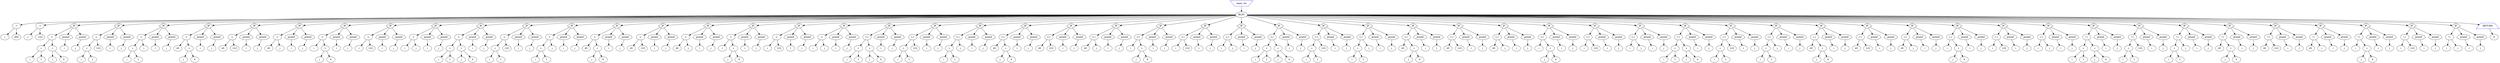digraph G {
node_0 [label="main, int"shape=invtrapezium color=blue];
node_0 -> node_1;
node_1 [label="BLOC"];
node_1 -> node_2;
node_2 [label=":="];
node_2 -> node_3;
node_3 [label="i"];
node_2 -> node_4;
node_4 [label="450"];
node_1 -> node_5;
node_5 [label=":="];
node_5 -> node_6;
node_6 [label="j"];
node_5 -> node_7;
node_7 [label="-123"];
node_1 -> node_8;
node_8 [label="IF"shape=diamond];
node_8 -> node_9;
node_9 [label="<"];
node_9 -> node_10;
node_10 [label="+"];
node_10 -> node_11;
node_11 [label="i"];
node_10 -> node_12;
node_12 [label="1"];
node_9 -> node_13;
node_13 [label="+"];
node_13 -> node_14;
node_14 [label="j"];
node_13 -> node_15;
node_15 [label="0"];
node_8 -> node_16;
node_16 [label="printd"shape=septagon];
node_16 -> node_17;
node_17 [label="i"];
node_8 -> node_18;
node_18 [label="printd"shape=septagon];
node_18 -> node_19;
node_19 [label="j"];
node_1 -> node_20;
node_20 [label="IF"shape=diamond];
node_20 -> node_21;
node_21 [label="<"];
node_21 -> node_22;
node_22 [label="+"];
node_22 -> node_23;
node_23 [label="i"];
node_22 -> node_24;
node_24 [label="1"];
node_21 -> node_25;
node_25 [label="123"];
node_20 -> node_26;
node_26 [label="printd"shape=septagon];
node_26 -> node_27;
node_27 [label="i"];
node_20 -> node_28;
node_28 [label="printd"shape=septagon];
node_28 -> node_29;
node_29 [label="j"];
node_1 -> node_30;
node_30 [label="IF"shape=diamond];
node_30 -> node_31;
node_31 [label="<"];
node_31 -> node_32;
node_32 [label="+"];
node_32 -> node_33;
node_33 [label="i"];
node_32 -> node_34;
node_34 [label="1"];
node_31 -> node_35;
node_35 [label="j"];
node_30 -> node_36;
node_36 [label="printd"shape=septagon];
node_36 -> node_37;
node_37 [label="i"];
node_30 -> node_38;
node_38 [label="printd"shape=septagon];
node_38 -> node_39;
node_39 [label="j"];
node_1 -> node_40;
node_40 [label="IF"shape=diamond];
node_40 -> node_41;
node_41 [label="<"];
node_41 -> node_42;
node_42 [label="45"];
node_41 -> node_43;
node_43 [label="+"];
node_43 -> node_44;
node_44 [label="j"];
node_43 -> node_45;
node_45 [label="0"];
node_40 -> node_46;
node_46 [label="printd"shape=septagon];
node_46 -> node_47;
node_47 [label="i"];
node_40 -> node_48;
node_48 [label="printd"shape=septagon];
node_48 -> node_49;
node_49 [label="j"];
node_1 -> node_50;
node_50 [label="IF"shape=diamond];
node_50 -> node_51;
node_51 [label="<"];
node_51 -> node_52;
node_52 [label="45"];
node_51 -> node_53;
node_53 [label="123"];
node_50 -> node_54;
node_54 [label="printd"shape=septagon];
node_54 -> node_55;
node_55 [label="i"];
node_50 -> node_56;
node_56 [label="printd"shape=septagon];
node_56 -> node_57;
node_57 [label="j"];
node_1 -> node_58;
node_58 [label="IF"shape=diamond];
node_58 -> node_59;
node_59 [label="<"];
node_59 -> node_60;
node_60 [label="45"];
node_59 -> node_61;
node_61 [label="j"];
node_58 -> node_62;
node_62 [label="printd"shape=septagon];
node_62 -> node_63;
node_63 [label="i"];
node_58 -> node_64;
node_64 [label="printd"shape=septagon];
node_64 -> node_65;
node_65 [label="j"];
node_1 -> node_66;
node_66 [label="IF"shape=diamond];
node_66 -> node_67;
node_67 [label="<"];
node_67 -> node_68;
node_68 [label="i"];
node_67 -> node_69;
node_69 [label="+"];
node_69 -> node_70;
node_70 [label="j"];
node_69 -> node_71;
node_71 [label="0"];
node_66 -> node_72;
node_72 [label="printd"shape=septagon];
node_72 -> node_73;
node_73 [label="i"];
node_66 -> node_74;
node_74 [label="printd"shape=septagon];
node_74 -> node_75;
node_75 [label="j"];
node_1 -> node_76;
node_76 [label="IF"shape=diamond];
node_76 -> node_77;
node_77 [label="<"];
node_77 -> node_78;
node_78 [label="i"];
node_77 -> node_79;
node_79 [label="123"];
node_76 -> node_80;
node_80 [label="printd"shape=septagon];
node_80 -> node_81;
node_81 [label="i"];
node_76 -> node_82;
node_82 [label="printd"shape=septagon];
node_82 -> node_83;
node_83 [label="j"];
node_1 -> node_84;
node_84 [label="IF"shape=diamond];
node_84 -> node_85;
node_85 [label="<"];
node_85 -> node_86;
node_86 [label="i"];
node_85 -> node_87;
node_87 [label="j"];
node_84 -> node_88;
node_88 [label="printd"shape=septagon];
node_88 -> node_89;
node_89 [label="i"];
node_84 -> node_90;
node_90 [label="printd"shape=septagon];
node_90 -> node_91;
node_91 [label="j"];
node_1 -> node_92;
node_92 [label="IF"shape=diamond];
node_92 -> node_93;
node_93 [label=">"];
node_93 -> node_94;
node_94 [label="+"];
node_94 -> node_95;
node_95 [label="i"];
node_94 -> node_96;
node_96 [label="1"];
node_93 -> node_97;
node_97 [label="+"];
node_97 -> node_98;
node_98 [label="j"];
node_97 -> node_99;
node_99 [label="0"];
node_92 -> node_100;
node_100 [label="printd"shape=septagon];
node_100 -> node_101;
node_101 [label="i"];
node_92 -> node_102;
node_102 [label="printd"shape=septagon];
node_102 -> node_103;
node_103 [label="j"];
node_1 -> node_104;
node_104 [label="IF"shape=diamond];
node_104 -> node_105;
node_105 [label=">"];
node_105 -> node_106;
node_106 [label="+"];
node_106 -> node_107;
node_107 [label="i"];
node_106 -> node_108;
node_108 [label="1"];
node_105 -> node_109;
node_109 [label="123"];
node_104 -> node_110;
node_110 [label="printd"shape=septagon];
node_110 -> node_111;
node_111 [label="i"];
node_104 -> node_112;
node_112 [label="printd"shape=septagon];
node_112 -> node_113;
node_113 [label="j"];
node_1 -> node_114;
node_114 [label="IF"shape=diamond];
node_114 -> node_115;
node_115 [label=">"];
node_115 -> node_116;
node_116 [label="+"];
node_116 -> node_117;
node_117 [label="i"];
node_116 -> node_118;
node_118 [label="1"];
node_115 -> node_119;
node_119 [label="j"];
node_114 -> node_120;
node_120 [label="printd"shape=septagon];
node_120 -> node_121;
node_121 [label="i"];
node_114 -> node_122;
node_122 [label="printd"shape=septagon];
node_122 -> node_123;
node_123 [label="j"];
node_1 -> node_124;
node_124 [label="IF"shape=diamond];
node_124 -> node_125;
node_125 [label=">"];
node_125 -> node_126;
node_126 [label="45"];
node_125 -> node_127;
node_127 [label="+"];
node_127 -> node_128;
node_128 [label="j"];
node_127 -> node_129;
node_129 [label="0"];
node_124 -> node_130;
node_130 [label="printd"shape=septagon];
node_130 -> node_131;
node_131 [label="i"];
node_124 -> node_132;
node_132 [label="printd"shape=septagon];
node_132 -> node_133;
node_133 [label="j"];
node_1 -> node_134;
node_134 [label="IF"shape=diamond];
node_134 -> node_135;
node_135 [label=">"];
node_135 -> node_136;
node_136 [label="45"];
node_135 -> node_137;
node_137 [label="123"];
node_134 -> node_138;
node_138 [label="printd"shape=septagon];
node_138 -> node_139;
node_139 [label="i"];
node_134 -> node_140;
node_140 [label="printd"shape=septagon];
node_140 -> node_141;
node_141 [label="j"];
node_1 -> node_142;
node_142 [label="IF"shape=diamond];
node_142 -> node_143;
node_143 [label=">"];
node_143 -> node_144;
node_144 [label="45"];
node_143 -> node_145;
node_145 [label="j"];
node_142 -> node_146;
node_146 [label="printd"shape=septagon];
node_146 -> node_147;
node_147 [label="i"];
node_142 -> node_148;
node_148 [label="printd"shape=septagon];
node_148 -> node_149;
node_149 [label="j"];
node_1 -> node_150;
node_150 [label="IF"shape=diamond];
node_150 -> node_151;
node_151 [label=">"];
node_151 -> node_152;
node_152 [label="i"];
node_151 -> node_153;
node_153 [label="+"];
node_153 -> node_154;
node_154 [label="j"];
node_153 -> node_155;
node_155 [label="0"];
node_150 -> node_156;
node_156 [label="printd"shape=septagon];
node_156 -> node_157;
node_157 [label="i"];
node_150 -> node_158;
node_158 [label="printd"shape=septagon];
node_158 -> node_159;
node_159 [label="j"];
node_1 -> node_160;
node_160 [label="IF"shape=diamond];
node_160 -> node_161;
node_161 [label=">"];
node_161 -> node_162;
node_162 [label="i"];
node_161 -> node_163;
node_163 [label="123"];
node_160 -> node_164;
node_164 [label="printd"shape=septagon];
node_164 -> node_165;
node_165 [label="i"];
node_160 -> node_166;
node_166 [label="printd"shape=septagon];
node_166 -> node_167;
node_167 [label="j"];
node_1 -> node_168;
node_168 [label="IF"shape=diamond];
node_168 -> node_169;
node_169 [label=">"];
node_169 -> node_170;
node_170 [label="i"];
node_169 -> node_171;
node_171 [label="j"];
node_168 -> node_172;
node_172 [label="printd"shape=septagon];
node_172 -> node_173;
node_173 [label="i"];
node_168 -> node_174;
node_174 [label="printd"shape=septagon];
node_174 -> node_175;
node_175 [label="j"];
node_1 -> node_176;
node_176 [label="IF"shape=diamond];
node_176 -> node_177;
node_177 [label=">="];
node_177 -> node_178;
node_178 [label="+"];
node_178 -> node_179;
node_179 [label="i"];
node_178 -> node_180;
node_180 [label="1"];
node_177 -> node_181;
node_181 [label="+"];
node_181 -> node_182;
node_182 [label="j"];
node_181 -> node_183;
node_183 [label="0"];
node_176 -> node_184;
node_184 [label="printd"shape=septagon];
node_184 -> node_185;
node_185 [label="i"];
node_176 -> node_186;
node_186 [label="printd"shape=septagon];
node_186 -> node_187;
node_187 [label="j"];
node_1 -> node_188;
node_188 [label="IF"shape=diamond];
node_188 -> node_189;
node_189 [label=">="];
node_189 -> node_190;
node_190 [label="+"];
node_190 -> node_191;
node_191 [label="i"];
node_190 -> node_192;
node_192 [label="1"];
node_189 -> node_193;
node_193 [label="123"];
node_188 -> node_194;
node_194 [label="printd"shape=septagon];
node_194 -> node_195;
node_195 [label="i"];
node_188 -> node_196;
node_196 [label="printd"shape=septagon];
node_196 -> node_197;
node_197 [label="j"];
node_1 -> node_198;
node_198 [label="IF"shape=diamond];
node_198 -> node_199;
node_199 [label=">="];
node_199 -> node_200;
node_200 [label="+"];
node_200 -> node_201;
node_201 [label="i"];
node_200 -> node_202;
node_202 [label="1"];
node_199 -> node_203;
node_203 [label="j"];
node_198 -> node_204;
node_204 [label="printd"shape=septagon];
node_204 -> node_205;
node_205 [label="i"];
node_198 -> node_206;
node_206 [label="printd"shape=septagon];
node_206 -> node_207;
node_207 [label="j"];
node_1 -> node_208;
node_208 [label="IF"shape=diamond];
node_208 -> node_209;
node_209 [label=">="];
node_209 -> node_210;
node_210 [label="45"];
node_209 -> node_211;
node_211 [label="+"];
node_211 -> node_212;
node_212 [label="j"];
node_211 -> node_213;
node_213 [label="0"];
node_208 -> node_214;
node_214 [label="printd"shape=septagon];
node_214 -> node_215;
node_215 [label="i"];
node_208 -> node_216;
node_216 [label="printd"shape=septagon];
node_216 -> node_217;
node_217 [label="j"];
node_1 -> node_218;
node_218 [label="IF"shape=diamond];
node_218 -> node_219;
node_219 [label=">="];
node_219 -> node_220;
node_220 [label="45"];
node_219 -> node_221;
node_221 [label="123"];
node_218 -> node_222;
node_222 [label="printd"shape=septagon];
node_222 -> node_223;
node_223 [label="i"];
node_218 -> node_224;
node_224 [label="printd"shape=septagon];
node_224 -> node_225;
node_225 [label="j"];
node_1 -> node_226;
node_226 [label="IF"shape=diamond];
node_226 -> node_227;
node_227 [label=">="];
node_227 -> node_228;
node_228 [label="45"];
node_227 -> node_229;
node_229 [label="j"];
node_226 -> node_230;
node_230 [label="printd"shape=septagon];
node_230 -> node_231;
node_231 [label="i"];
node_226 -> node_232;
node_232 [label="printd"shape=septagon];
node_232 -> node_233;
node_233 [label="j"];
node_1 -> node_234;
node_234 [label="IF"shape=diamond];
node_234 -> node_235;
node_235 [label=">="];
node_235 -> node_236;
node_236 [label="i"];
node_235 -> node_237;
node_237 [label="+"];
node_237 -> node_238;
node_238 [label="j"];
node_237 -> node_239;
node_239 [label="0"];
node_234 -> node_240;
node_240 [label="printd"shape=septagon];
node_240 -> node_241;
node_241 [label="i"];
node_234 -> node_242;
node_242 [label="printd"shape=septagon];
node_242 -> node_243;
node_243 [label="j"];
node_1 -> node_244;
node_244 [label="IF"shape=diamond];
node_244 -> node_245;
node_245 [label=">="];
node_245 -> node_246;
node_246 [label="i"];
node_245 -> node_247;
node_247 [label="123"];
node_244 -> node_248;
node_248 [label="printd"shape=septagon];
node_248 -> node_249;
node_249 [label="i"];
node_244 -> node_250;
node_250 [label="printd"shape=septagon];
node_250 -> node_251;
node_251 [label="j"];
node_1 -> node_252;
node_252 [label="IF"shape=diamond];
node_252 -> node_253;
node_253 [label=">="];
node_253 -> node_254;
node_254 [label="i"];
node_253 -> node_255;
node_255 [label="j"];
node_252 -> node_256;
node_256 [label="printd"shape=septagon];
node_256 -> node_257;
node_257 [label="i"];
node_252 -> node_258;
node_258 [label="printd"shape=septagon];
node_258 -> node_259;
node_259 [label="j"];
node_1 -> node_260;
node_260 [label="IF"shape=diamond];
node_260 -> node_261;
node_261 [label="<="];
node_261 -> node_262;
node_262 [label="+"];
node_262 -> node_263;
node_263 [label="i"];
node_262 -> node_264;
node_264 [label="1"];
node_261 -> node_265;
node_265 [label="+"];
node_265 -> node_266;
node_266 [label="j"];
node_265 -> node_267;
node_267 [label="0"];
node_260 -> node_268;
node_268 [label="printd"shape=septagon];
node_268 -> node_269;
node_269 [label="i"];
node_260 -> node_270;
node_270 [label="printd"shape=septagon];
node_270 -> node_271;
node_271 [label="j"];
node_1 -> node_272;
node_272 [label="IF"shape=diamond];
node_272 -> node_273;
node_273 [label="<="];
node_273 -> node_274;
node_274 [label="+"];
node_274 -> node_275;
node_275 [label="i"];
node_274 -> node_276;
node_276 [label="1"];
node_273 -> node_277;
node_277 [label="123"];
node_272 -> node_278;
node_278 [label="printd"shape=septagon];
node_278 -> node_279;
node_279 [label="i"];
node_272 -> node_280;
node_280 [label="printd"shape=septagon];
node_280 -> node_281;
node_281 [label="j"];
node_1 -> node_282;
node_282 [label="IF"shape=diamond];
node_282 -> node_283;
node_283 [label="<="];
node_283 -> node_284;
node_284 [label="+"];
node_284 -> node_285;
node_285 [label="i"];
node_284 -> node_286;
node_286 [label="1"];
node_283 -> node_287;
node_287 [label="j"];
node_282 -> node_288;
node_288 [label="printd"shape=septagon];
node_288 -> node_289;
node_289 [label="i"];
node_282 -> node_290;
node_290 [label="printd"shape=septagon];
node_290 -> node_291;
node_291 [label="j"];
node_1 -> node_292;
node_292 [label="IF"shape=diamond];
node_292 -> node_293;
node_293 [label="<="];
node_293 -> node_294;
node_294 [label="45"];
node_293 -> node_295;
node_295 [label="+"];
node_295 -> node_296;
node_296 [label="j"];
node_295 -> node_297;
node_297 [label="0"];
node_292 -> node_298;
node_298 [label="printd"shape=septagon];
node_298 -> node_299;
node_299 [label="i"];
node_292 -> node_300;
node_300 [label="printd"shape=septagon];
node_300 -> node_301;
node_301 [label="j"];
node_1 -> node_302;
node_302 [label="IF"shape=diamond];
node_302 -> node_303;
node_303 [label="<="];
node_303 -> node_304;
node_304 [label="45"];
node_303 -> node_305;
node_305 [label="123"];
node_302 -> node_306;
node_306 [label="printd"shape=septagon];
node_306 -> node_307;
node_307 [label="i"];
node_302 -> node_308;
node_308 [label="printd"shape=septagon];
node_308 -> node_309;
node_309 [label="j"];
node_1 -> node_310;
node_310 [label="IF"shape=diamond];
node_310 -> node_311;
node_311 [label="<="];
node_311 -> node_312;
node_312 [label="45"];
node_311 -> node_313;
node_313 [label="j"];
node_310 -> node_314;
node_314 [label="printd"shape=septagon];
node_314 -> node_315;
node_315 [label="i"];
node_310 -> node_316;
node_316 [label="printd"shape=septagon];
node_316 -> node_317;
node_317 [label="j"];
node_1 -> node_318;
node_318 [label="IF"shape=diamond];
node_318 -> node_319;
node_319 [label="<="];
node_319 -> node_320;
node_320 [label="i"];
node_319 -> node_321;
node_321 [label="+"];
node_321 -> node_322;
node_322 [label="j"];
node_321 -> node_323;
node_323 [label="0"];
node_318 -> node_324;
node_324 [label="printd"shape=septagon];
node_324 -> node_325;
node_325 [label="i"];
node_318 -> node_326;
node_326 [label="printd"shape=septagon];
node_326 -> node_327;
node_327 [label="j"];
node_1 -> node_328;
node_328 [label="IF"shape=diamond];
node_328 -> node_329;
node_329 [label="<="];
node_329 -> node_330;
node_330 [label="i"];
node_329 -> node_331;
node_331 [label="123"];
node_328 -> node_332;
node_332 [label="printd"shape=septagon];
node_332 -> node_333;
node_333 [label="i"];
node_328 -> node_334;
node_334 [label="printd"shape=septagon];
node_334 -> node_335;
node_335 [label="j"];
node_1 -> node_336;
node_336 [label="IF"shape=diamond];
node_336 -> node_337;
node_337 [label="<="];
node_337 -> node_338;
node_338 [label="i"];
node_337 -> node_339;
node_339 [label="j"];
node_336 -> node_340;
node_340 [label="printd"shape=septagon];
node_340 -> node_341;
node_341 [label="i"];
node_336 -> node_342;
node_342 [label="printd"shape=septagon];
node_342 -> node_343;
node_343 [label="j"];
node_1 -> node_344;
node_344 [label="IF"shape=diamond];
node_344 -> node_345;
node_345 [label="=="];
node_345 -> node_346;
node_346 [label="+"];
node_346 -> node_347;
node_347 [label="i"];
node_346 -> node_348;
node_348 [label="1"];
node_345 -> node_349;
node_349 [label="+"];
node_349 -> node_350;
node_350 [label="j"];
node_349 -> node_351;
node_351 [label="0"];
node_344 -> node_352;
node_352 [label="printd"shape=septagon];
node_352 -> node_353;
node_353 [label="i"];
node_344 -> node_354;
node_354 [label="printd"shape=septagon];
node_354 -> node_355;
node_355 [label="j"];
node_1 -> node_356;
node_356 [label="IF"shape=diamond];
node_356 -> node_357;
node_357 [label="=="];
node_357 -> node_358;
node_358 [label="+"];
node_358 -> node_359;
node_359 [label="i"];
node_358 -> node_360;
node_360 [label="1"];
node_357 -> node_361;
node_361 [label="123"];
node_356 -> node_362;
node_362 [label="printd"shape=septagon];
node_362 -> node_363;
node_363 [label="i"];
node_356 -> node_364;
node_364 [label="printd"shape=septagon];
node_364 -> node_365;
node_365 [label="j"];
node_1 -> node_366;
node_366 [label="IF"shape=diamond];
node_366 -> node_367;
node_367 [label="=="];
node_367 -> node_368;
node_368 [label="+"];
node_368 -> node_369;
node_369 [label="i"];
node_368 -> node_370;
node_370 [label="1"];
node_367 -> node_371;
node_371 [label="j"];
node_366 -> node_372;
node_372 [label="printd"shape=septagon];
node_372 -> node_373;
node_373 [label="i"];
node_366 -> node_374;
node_374 [label="printd"shape=septagon];
node_374 -> node_375;
node_375 [label="j"];
node_1 -> node_376;
node_376 [label="IF"shape=diamond];
node_376 -> node_377;
node_377 [label="=="];
node_377 -> node_378;
node_378 [label="45"];
node_377 -> node_379;
node_379 [label="+"];
node_379 -> node_380;
node_380 [label="j"];
node_379 -> node_381;
node_381 [label="0"];
node_376 -> node_382;
node_382 [label="printd"shape=septagon];
node_382 -> node_383;
node_383 [label="i"];
node_376 -> node_384;
node_384 [label="printd"shape=septagon];
node_384 -> node_385;
node_385 [label="j"];
node_1 -> node_386;
node_386 [label="IF"shape=diamond];
node_386 -> node_387;
node_387 [label="=="];
node_387 -> node_388;
node_388 [label="45"];
node_387 -> node_389;
node_389 [label="123"];
node_386 -> node_390;
node_390 [label="printd"shape=septagon];
node_390 -> node_391;
node_391 [label="i"];
node_386 -> node_392;
node_392 [label="printd"shape=septagon];
node_392 -> node_393;
node_393 [label="j"];
node_1 -> node_394;
node_394 [label="IF"shape=diamond];
node_394 -> node_395;
node_395 [label="=="];
node_395 -> node_396;
node_396 [label="45"];
node_395 -> node_397;
node_397 [label="j"];
node_394 -> node_398;
node_398 [label="printd"shape=septagon];
node_398 -> node_399;
node_399 [label="i"];
node_394 -> node_400;
node_400 [label="printd"shape=septagon];
node_400 -> node_401;
node_401 [label="j"];
node_1 -> node_402;
node_402 [label="IF"shape=diamond];
node_402 -> node_403;
node_403 [label="=="];
node_403 -> node_404;
node_404 [label="i"];
node_403 -> node_405;
node_405 [label="+"];
node_405 -> node_406;
node_406 [label="j"];
node_405 -> node_407;
node_407 [label="0"];
node_402 -> node_408;
node_408 [label="printd"shape=septagon];
node_408 -> node_409;
node_409 [label="i"];
node_402 -> node_410;
node_410 [label="printd"shape=septagon];
node_410 -> node_411;
node_411 [label="j"];
node_1 -> node_412;
node_412 [label="IF"shape=diamond];
node_412 -> node_413;
node_413 [label="=="];
node_413 -> node_414;
node_414 [label="i"];
node_413 -> node_415;
node_415 [label="123"];
node_412 -> node_416;
node_416 [label="printd"shape=septagon];
node_416 -> node_417;
node_417 [label="i"];
node_412 -> node_418;
node_418 [label="printd"shape=septagon];
node_418 -> node_419;
node_419 [label="j"];
node_1 -> node_420;
node_420 [label="IF"shape=diamond];
node_420 -> node_421;
node_421 [label="=="];
node_421 -> node_422;
node_422 [label="i"];
node_421 -> node_423;
node_423 [label="j"];
node_420 -> node_424;
node_424 [label="printd"shape=septagon];
node_424 -> node_425;
node_425 [label="i"];
node_420 -> node_426;
node_426 [label="printd"shape=septagon];
node_426 -> node_427;
node_427 [label="j"];
node_1 -> node_428;
node_428 [label="IF"shape=diamond];
node_428 -> node_429;
node_429 [label="!="];
node_429 -> node_430;
node_430 [label="+"];
node_430 -> node_431;
node_431 [label="i"];
node_430 -> node_432;
node_432 [label="1"];
node_429 -> node_433;
node_433 [label="+"];
node_433 -> node_434;
node_434 [label="j"];
node_433 -> node_435;
node_435 [label="0"];
node_428 -> node_436;
node_436 [label="printd"shape=septagon];
node_436 -> node_437;
node_437 [label="i"];
node_428 -> node_438;
node_438 [label="printd"shape=septagon];
node_438 -> node_439;
node_439 [label="j"];
node_1 -> node_440;
node_440 [label="IF"shape=diamond];
node_440 -> node_441;
node_441 [label="!="];
node_441 -> node_442;
node_442 [label="+"];
node_442 -> node_443;
node_443 [label="i"];
node_442 -> node_444;
node_444 [label="1"];
node_441 -> node_445;
node_445 [label="123"];
node_440 -> node_446;
node_446 [label="printd"shape=septagon];
node_446 -> node_447;
node_447 [label="i"];
node_440 -> node_448;
node_448 [label="printd"shape=septagon];
node_448 -> node_449;
node_449 [label="j"];
node_1 -> node_450;
node_450 [label="IF"shape=diamond];
node_450 -> node_451;
node_451 [label="!="];
node_451 -> node_452;
node_452 [label="+"];
node_452 -> node_453;
node_453 [label="i"];
node_452 -> node_454;
node_454 [label="1"];
node_451 -> node_455;
node_455 [label="j"];
node_450 -> node_456;
node_456 [label="printd"shape=septagon];
node_456 -> node_457;
node_457 [label="i"];
node_450 -> node_458;
node_458 [label="printd"shape=septagon];
node_458 -> node_459;
node_459 [label="j"];
node_1 -> node_460;
node_460 [label="IF"shape=diamond];
node_460 -> node_461;
node_461 [label="!="];
node_461 -> node_462;
node_462 [label="45"];
node_461 -> node_463;
node_463 [label="+"];
node_463 -> node_464;
node_464 [label="j"];
node_463 -> node_465;
node_465 [label="0"];
node_460 -> node_466;
node_466 [label="printd"shape=septagon];
node_466 -> node_467;
node_467 [label="i"];
node_460 -> node_468;
node_468 [label="printd"shape=septagon];
node_468 -> node_469;
node_469 [label="j"];
node_1 -> node_470;
node_470 [label="IF"shape=diamond];
node_470 -> node_471;
node_471 [label="!="];
node_471 -> node_472;
node_472 [label="45"];
node_471 -> node_473;
node_473 [label="123"];
node_470 -> node_474;
node_474 [label="printd"shape=septagon];
node_474 -> node_475;
node_475 [label="i"];
node_470 -> node_476;
node_476 [label="printd"shape=septagon];
node_476 -> node_477;
node_477 [label="j"];
node_1 -> node_478;
node_478 [label="IF"shape=diamond];
node_478 -> node_479;
node_479 [label="!="];
node_479 -> node_480;
node_480 [label="45"];
node_479 -> node_481;
node_481 [label="j"];
node_478 -> node_482;
node_482 [label="printd"shape=septagon];
node_482 -> node_483;
node_483 [label="i"];
node_478 -> node_484;
node_484 [label="printd"shape=septagon];
node_484 -> node_485;
node_485 [label="j"];
node_1 -> node_486;
node_486 [label="IF"shape=diamond];
node_486 -> node_487;
node_487 [label="!="];
node_487 -> node_488;
node_488 [label="i"];
node_487 -> node_489;
node_489 [label="+"];
node_489 -> node_490;
node_490 [label="j"];
node_489 -> node_491;
node_491 [label="0"];
node_486 -> node_492;
node_492 [label="printd"shape=septagon];
node_492 -> node_493;
node_493 [label="i"];
node_486 -> node_494;
node_494 [label="printd"shape=septagon];
node_494 -> node_495;
node_495 [label="j"];
node_1 -> node_496;
node_496 [label="IF"shape=diamond];
node_496 -> node_497;
node_497 [label="!="];
node_497 -> node_498;
node_498 [label="i"];
node_497 -> node_499;
node_499 [label="123"];
node_496 -> node_500;
node_500 [label="printd"shape=septagon];
node_500 -> node_501;
node_501 [label="i"];
node_496 -> node_502;
node_502 [label="printd"shape=septagon];
node_502 -> node_503;
node_503 [label="j"];
node_1 -> node_504;
node_504 [label="IF"shape=diamond];
node_504 -> node_505;
node_505 [label="!="];
node_505 -> node_506;
node_506 [label="i"];
node_505 -> node_507;
node_507 [label="j"];
node_504 -> node_508;
node_508 [label="printd"shape=septagon];
node_508 -> node_509;
node_509 [label="i"];
node_504 -> node_510;
node_510 [label="printd"shape=septagon];
node_510 -> node_511;
node_511 [label="j"];
node_1 -> node_512;
node_512 [label="RETURN"shape=trapezium color=blue];
node_512 -> node_513;
node_513 [label="0"];
}